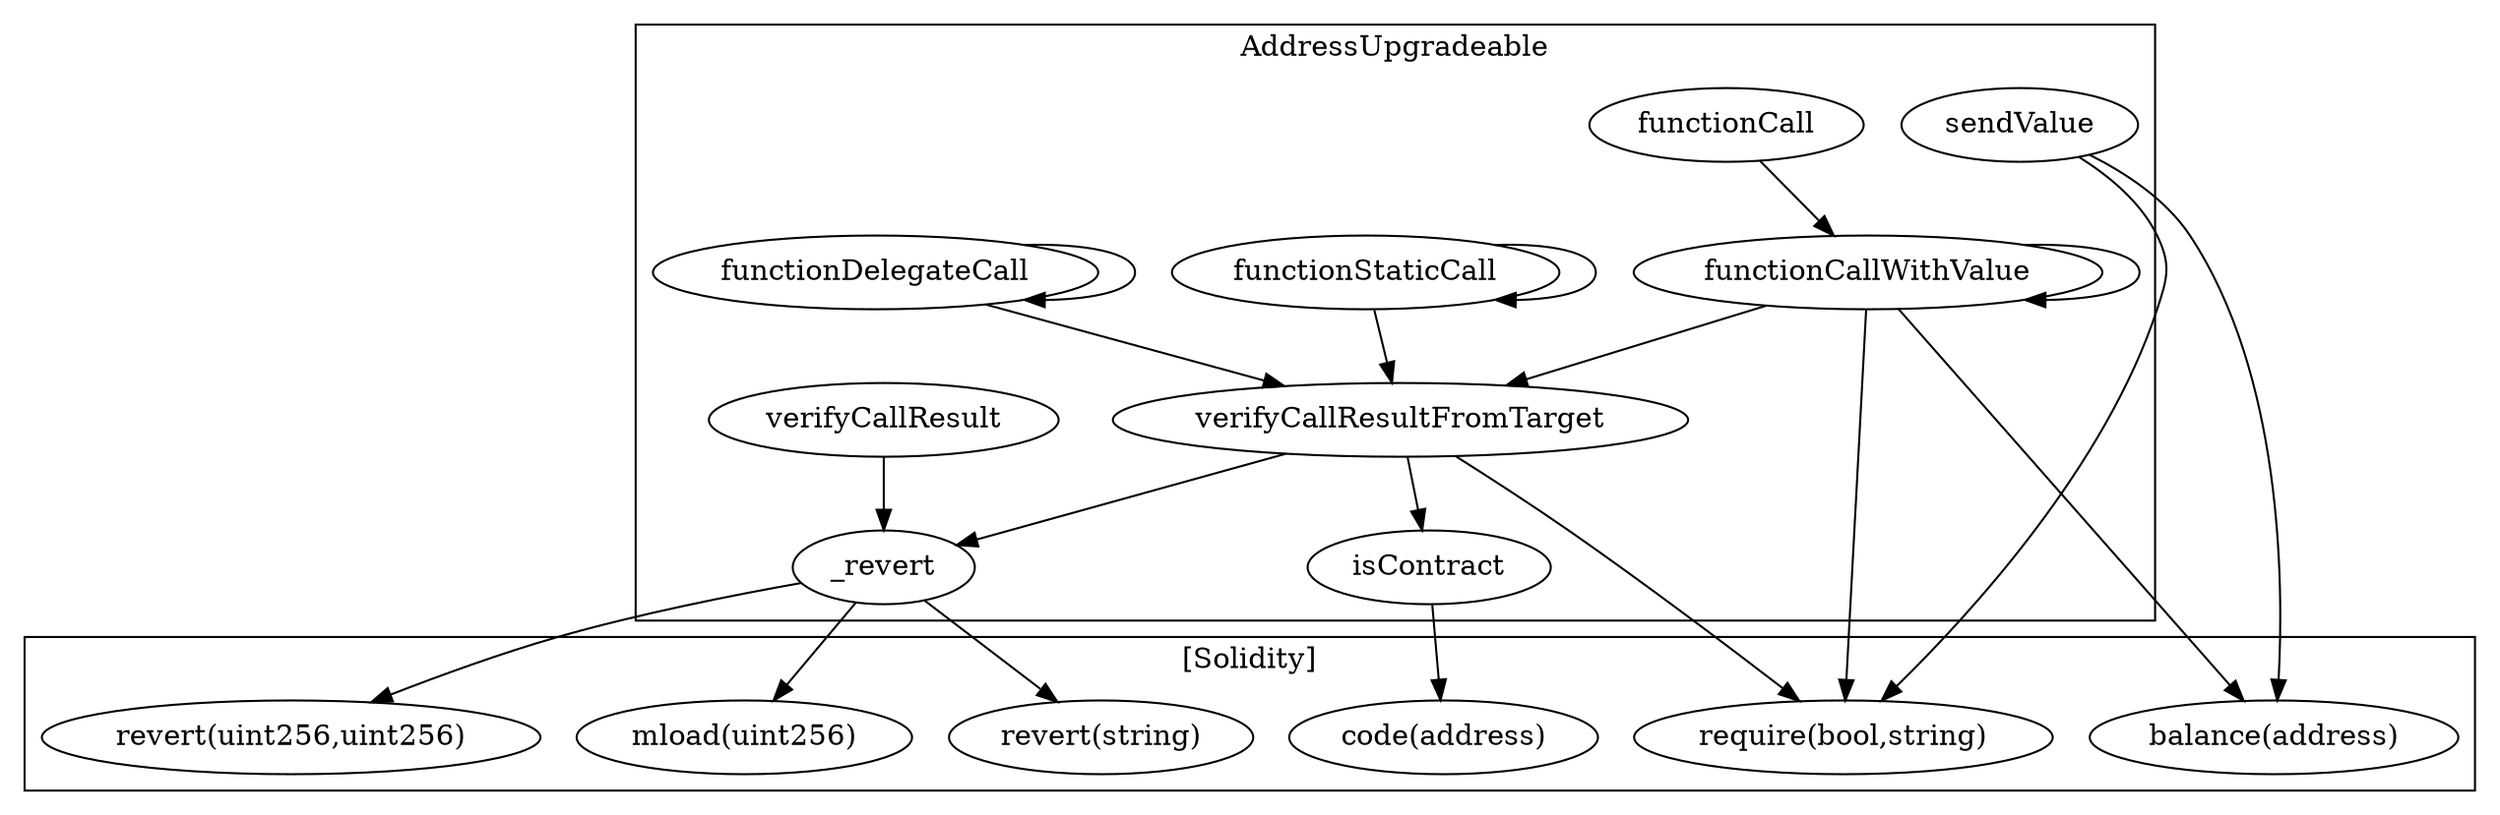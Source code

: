 strict digraph {
subgraph cluster_2164_AddressUpgradeable {
label = "AddressUpgradeable"
"2164_functionDelegateCall" [label="functionDelegateCall"]
"2164_verifyCallResult" [label="verifyCallResult"]
"2164_isContract" [label="isContract"]
"2164_functionCallWithValue" [label="functionCallWithValue"]
"2164__revert" [label="_revert"]
"2164_sendValue" [label="sendValue"]
"2164_functionStaticCall" [label="functionStaticCall"]
"2164_functionCall" [label="functionCall"]
"2164_verifyCallResultFromTarget" [label="verifyCallResultFromTarget"]
"2164_verifyCallResult" -> "2164__revert"
"2164_verifyCallResultFromTarget" -> "2164_isContract"
"2164_functionCallWithValue" -> "2164_functionCallWithValue"
"2164_functionCall" -> "2164_functionCallWithValue"
"2164_verifyCallResultFromTarget" -> "2164__revert"
"2164_functionCallWithValue" -> "2164_verifyCallResultFromTarget"
"2164_functionDelegateCall" -> "2164_verifyCallResultFromTarget"
"2164_functionStaticCall" -> "2164_functionStaticCall"
"2164_functionStaticCall" -> "2164_verifyCallResultFromTarget"
"2164_functionDelegateCall" -> "2164_functionDelegateCall"
}subgraph cluster_solidity {
label = "[Solidity]"
"code(address)" 
"mload(uint256)" 
"revert(uint256,uint256)" 
"require(bool,string)" 
"revert(string)" 
"balance(address)" 
"2164__revert" -> "revert(string)"
"2164_functionCallWithValue" -> "require(bool,string)"
"2164_functionCallWithValue" -> "balance(address)"
"2164_sendValue" -> "balance(address)"
"2164__revert" -> "revert(uint256,uint256)"
"2164_sendValue" -> "require(bool,string)"
"2164_verifyCallResultFromTarget" -> "require(bool,string)"
"2164__revert" -> "mload(uint256)"
"2164_isContract" -> "code(address)"
}
}